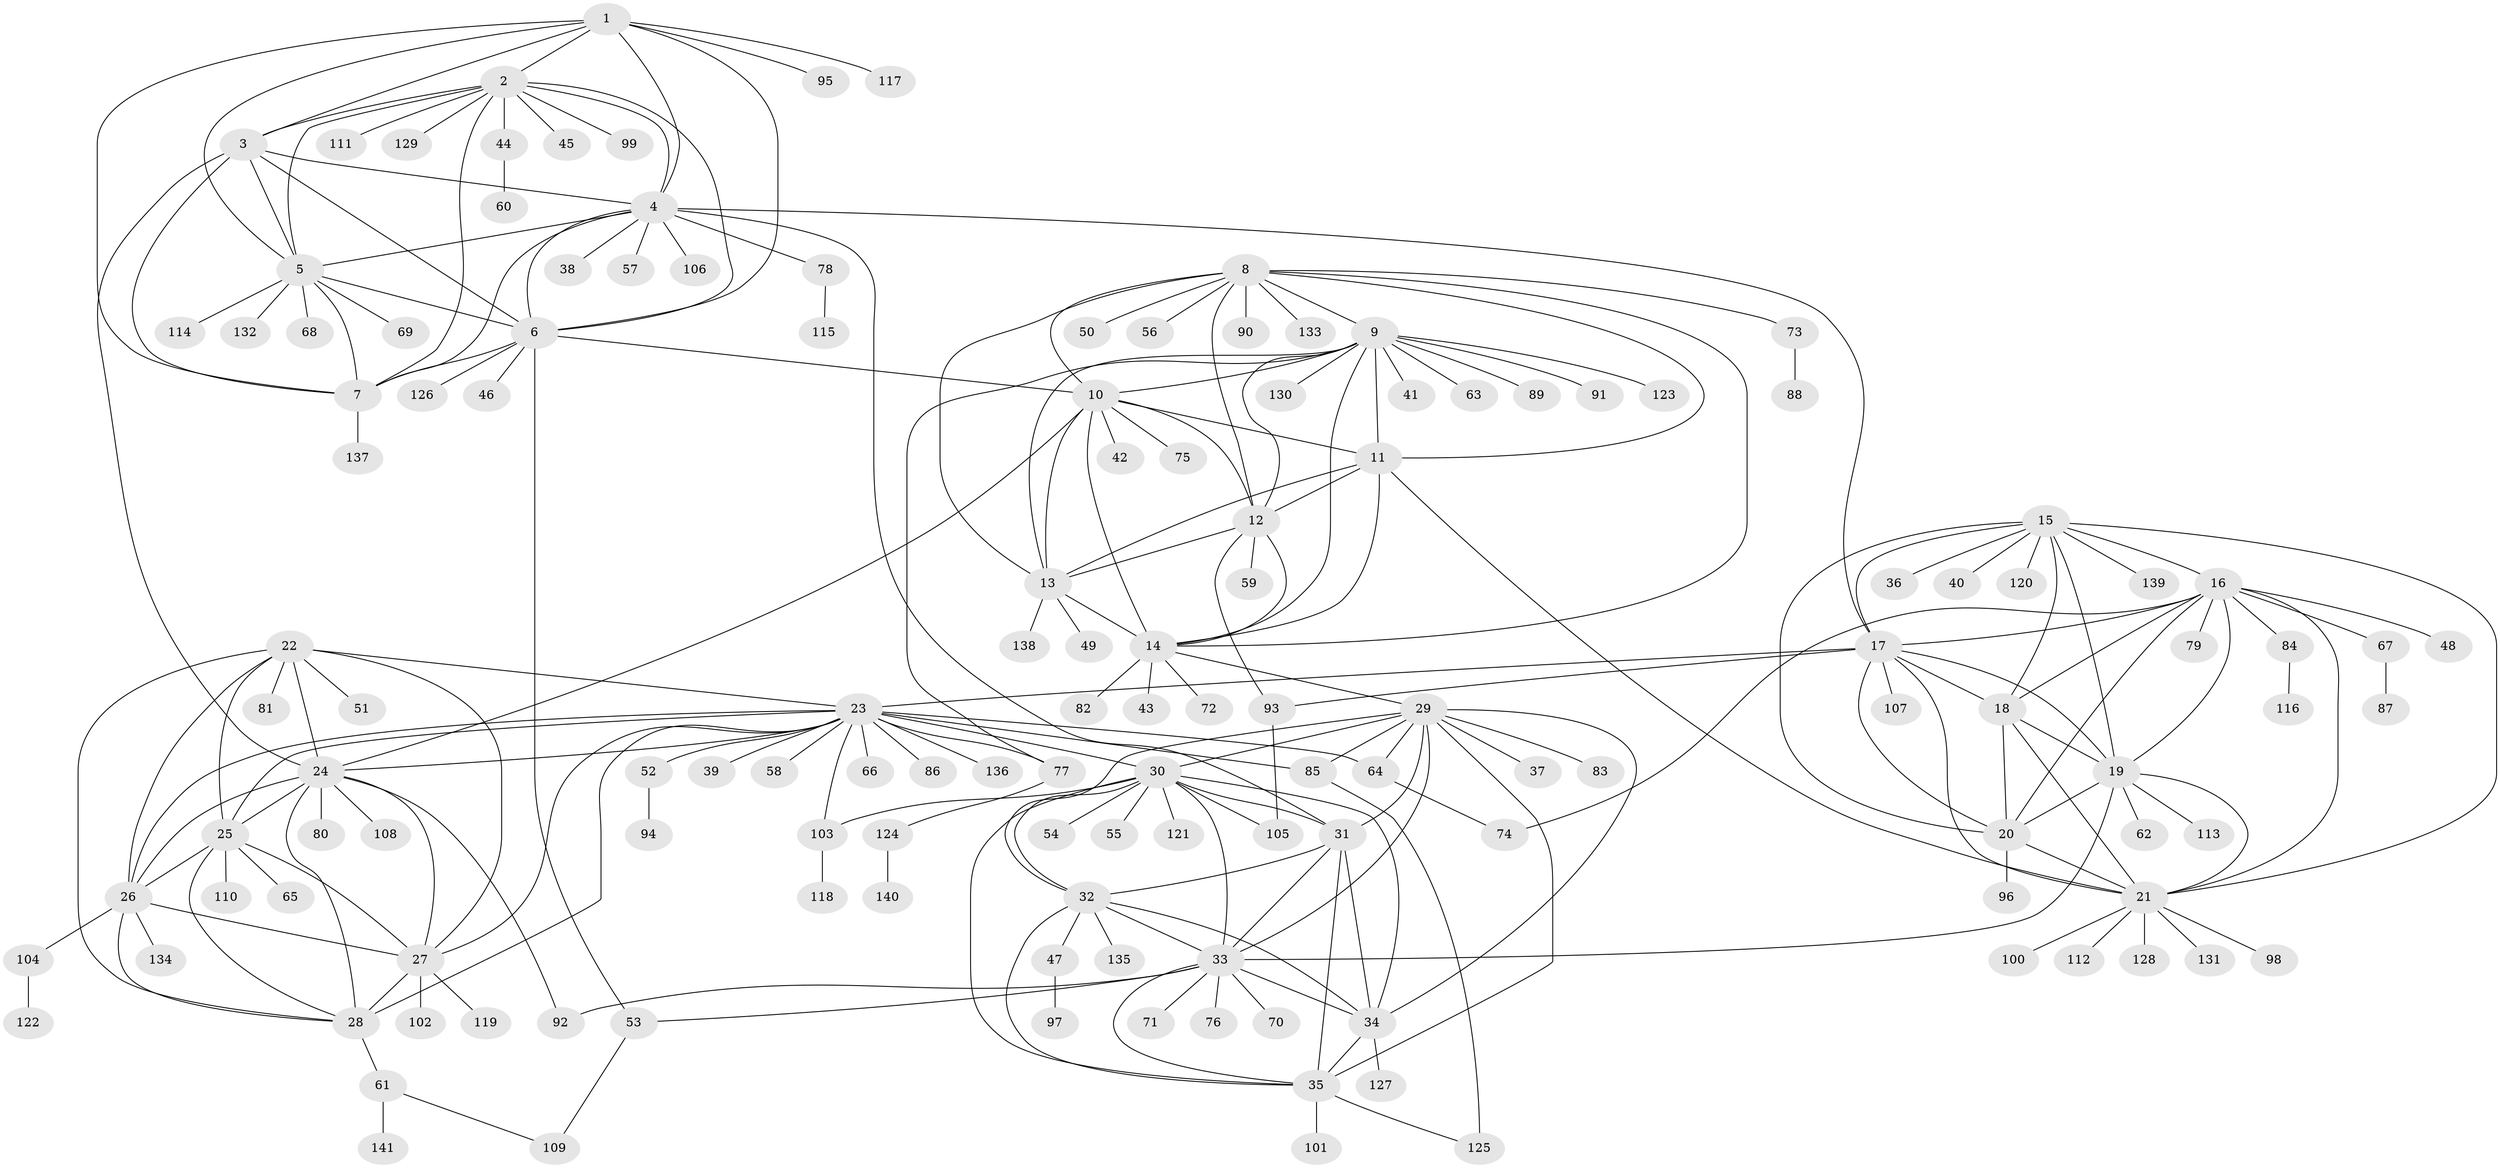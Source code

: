 // Generated by graph-tools (version 1.1) at 2025/55/03/09/25 04:55:58]
// undirected, 141 vertices, 232 edges
graph export_dot {
graph [start="1"]
  node [color=gray90,style=filled];
  1;
  2;
  3;
  4;
  5;
  6;
  7;
  8;
  9;
  10;
  11;
  12;
  13;
  14;
  15;
  16;
  17;
  18;
  19;
  20;
  21;
  22;
  23;
  24;
  25;
  26;
  27;
  28;
  29;
  30;
  31;
  32;
  33;
  34;
  35;
  36;
  37;
  38;
  39;
  40;
  41;
  42;
  43;
  44;
  45;
  46;
  47;
  48;
  49;
  50;
  51;
  52;
  53;
  54;
  55;
  56;
  57;
  58;
  59;
  60;
  61;
  62;
  63;
  64;
  65;
  66;
  67;
  68;
  69;
  70;
  71;
  72;
  73;
  74;
  75;
  76;
  77;
  78;
  79;
  80;
  81;
  82;
  83;
  84;
  85;
  86;
  87;
  88;
  89;
  90;
  91;
  92;
  93;
  94;
  95;
  96;
  97;
  98;
  99;
  100;
  101;
  102;
  103;
  104;
  105;
  106;
  107;
  108;
  109;
  110;
  111;
  112;
  113;
  114;
  115;
  116;
  117;
  118;
  119;
  120;
  121;
  122;
  123;
  124;
  125;
  126;
  127;
  128;
  129;
  130;
  131;
  132;
  133;
  134;
  135;
  136;
  137;
  138;
  139;
  140;
  141;
  1 -- 2;
  1 -- 3;
  1 -- 4;
  1 -- 5;
  1 -- 6;
  1 -- 7;
  1 -- 95;
  1 -- 117;
  2 -- 3;
  2 -- 4;
  2 -- 5;
  2 -- 6;
  2 -- 7;
  2 -- 44;
  2 -- 45;
  2 -- 99;
  2 -- 111;
  2 -- 129;
  3 -- 4;
  3 -- 5;
  3 -- 6;
  3 -- 7;
  3 -- 24;
  4 -- 5;
  4 -- 6;
  4 -- 7;
  4 -- 17;
  4 -- 31;
  4 -- 38;
  4 -- 57;
  4 -- 78;
  4 -- 106;
  5 -- 6;
  5 -- 7;
  5 -- 68;
  5 -- 69;
  5 -- 114;
  5 -- 132;
  6 -- 7;
  6 -- 10;
  6 -- 46;
  6 -- 53;
  6 -- 126;
  7 -- 137;
  8 -- 9;
  8 -- 10;
  8 -- 11;
  8 -- 12;
  8 -- 13;
  8 -- 14;
  8 -- 50;
  8 -- 56;
  8 -- 73;
  8 -- 90;
  8 -- 133;
  9 -- 10;
  9 -- 11;
  9 -- 12;
  9 -- 13;
  9 -- 14;
  9 -- 41;
  9 -- 63;
  9 -- 77;
  9 -- 89;
  9 -- 91;
  9 -- 123;
  9 -- 130;
  10 -- 11;
  10 -- 12;
  10 -- 13;
  10 -- 14;
  10 -- 24;
  10 -- 42;
  10 -- 75;
  11 -- 12;
  11 -- 13;
  11 -- 14;
  11 -- 21;
  12 -- 13;
  12 -- 14;
  12 -- 59;
  12 -- 93;
  13 -- 14;
  13 -- 49;
  13 -- 138;
  14 -- 29;
  14 -- 43;
  14 -- 72;
  14 -- 82;
  15 -- 16;
  15 -- 17;
  15 -- 18;
  15 -- 19;
  15 -- 20;
  15 -- 21;
  15 -- 36;
  15 -- 40;
  15 -- 120;
  15 -- 139;
  16 -- 17;
  16 -- 18;
  16 -- 19;
  16 -- 20;
  16 -- 21;
  16 -- 48;
  16 -- 67;
  16 -- 74;
  16 -- 79;
  16 -- 84;
  17 -- 18;
  17 -- 19;
  17 -- 20;
  17 -- 21;
  17 -- 23;
  17 -- 93;
  17 -- 107;
  18 -- 19;
  18 -- 20;
  18 -- 21;
  19 -- 20;
  19 -- 21;
  19 -- 33;
  19 -- 62;
  19 -- 113;
  20 -- 21;
  20 -- 96;
  21 -- 98;
  21 -- 100;
  21 -- 112;
  21 -- 128;
  21 -- 131;
  22 -- 23;
  22 -- 24;
  22 -- 25;
  22 -- 26;
  22 -- 27;
  22 -- 28;
  22 -- 51;
  22 -- 81;
  23 -- 24;
  23 -- 25;
  23 -- 26;
  23 -- 27;
  23 -- 28;
  23 -- 30;
  23 -- 39;
  23 -- 52;
  23 -- 58;
  23 -- 64;
  23 -- 66;
  23 -- 77;
  23 -- 85;
  23 -- 86;
  23 -- 103;
  23 -- 136;
  24 -- 25;
  24 -- 26;
  24 -- 27;
  24 -- 28;
  24 -- 80;
  24 -- 92;
  24 -- 108;
  25 -- 26;
  25 -- 27;
  25 -- 28;
  25 -- 65;
  25 -- 110;
  26 -- 27;
  26 -- 28;
  26 -- 104;
  26 -- 134;
  27 -- 28;
  27 -- 102;
  27 -- 119;
  28 -- 61;
  29 -- 30;
  29 -- 31;
  29 -- 32;
  29 -- 33;
  29 -- 34;
  29 -- 35;
  29 -- 37;
  29 -- 64;
  29 -- 83;
  29 -- 85;
  30 -- 31;
  30 -- 32;
  30 -- 33;
  30 -- 34;
  30 -- 35;
  30 -- 54;
  30 -- 55;
  30 -- 103;
  30 -- 105;
  30 -- 121;
  31 -- 32;
  31 -- 33;
  31 -- 34;
  31 -- 35;
  32 -- 33;
  32 -- 34;
  32 -- 35;
  32 -- 47;
  32 -- 135;
  33 -- 34;
  33 -- 35;
  33 -- 53;
  33 -- 70;
  33 -- 71;
  33 -- 76;
  33 -- 92;
  34 -- 35;
  34 -- 127;
  35 -- 101;
  35 -- 125;
  44 -- 60;
  47 -- 97;
  52 -- 94;
  53 -- 109;
  61 -- 109;
  61 -- 141;
  64 -- 74;
  67 -- 87;
  73 -- 88;
  77 -- 124;
  78 -- 115;
  84 -- 116;
  85 -- 125;
  93 -- 105;
  103 -- 118;
  104 -- 122;
  124 -- 140;
}

